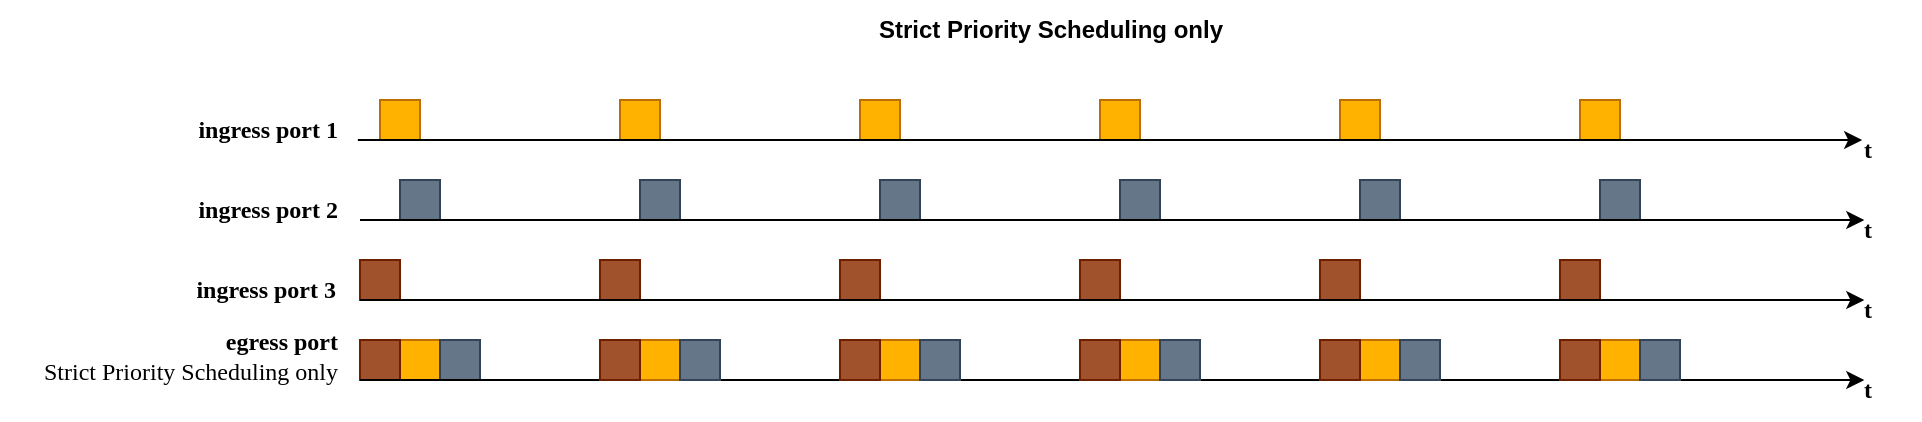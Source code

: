 <mxfile version="27.0.9">
  <diagram id="O1mQ8uQ72U-1HnI_qI8G" name="Page-1">
    <mxGraphModel dx="1845" dy="693" grid="1" gridSize="10" guides="1" tooltips="1" connect="1" arrows="1" fold="1" page="1" pageScale="1" pageWidth="827" pageHeight="1169" math="0" shadow="0">
      <root>
        <mxCell id="0" />
        <mxCell id="1" parent="0" />
        <mxCell id="SZPT0B9Jly421niiBveo-45" value="" style="rounded=0;whiteSpace=wrap;html=1;fillColor=#FFB300;fontColor=#000000;strokeColor=#BD7000;" parent="1" vertex="1">
          <mxGeometry x="160" y="170" width="20" height="20" as="geometry" />
        </mxCell>
        <mxCell id="SZPT0B9Jly421niiBveo-46" value="" style="rounded=0;whiteSpace=wrap;html=1;fillColor=#FFB300;fontColor=#000000;strokeColor=#BD7000;" parent="1" vertex="1">
          <mxGeometry x="280" y="170" width="20" height="20" as="geometry" />
        </mxCell>
        <mxCell id="SZPT0B9Jly421niiBveo-47" value="" style="rounded=0;whiteSpace=wrap;html=1;fillColor=#647687;fontColor=#ffffff;strokeColor=#314354;" parent="1" vertex="1">
          <mxGeometry x="170" y="210" width="20" height="20" as="geometry" />
        </mxCell>
        <mxCell id="SZPT0B9Jly421niiBveo-48" value="" style="rounded=0;whiteSpace=wrap;html=1;fillColor=#647687;fontColor=#ffffff;strokeColor=#314354;" parent="1" vertex="1">
          <mxGeometry x="290" y="210" width="20" height="20" as="geometry" />
        </mxCell>
        <mxCell id="SZPT0B9Jly421niiBveo-49" value="" style="rounded=0;whiteSpace=wrap;html=1;fillColor=#FFB300;fontColor=#000000;strokeColor=#BD7000;" parent="1" vertex="1">
          <mxGeometry x="170" y="290" width="20" height="20" as="geometry" />
        </mxCell>
        <mxCell id="SZPT0B9Jly421niiBveo-50" value="" style="rounded=0;whiteSpace=wrap;html=1;fillColor=#647687;fontColor=#ffffff;strokeColor=#314354;" parent="1" vertex="1">
          <mxGeometry x="190" y="290" width="20" height="20" as="geometry" />
        </mxCell>
        <mxCell id="SZPT0B9Jly421niiBveo-51" value="" style="rounded=0;whiteSpace=wrap;html=1;fillColor=#FFB300;fontColor=#000000;strokeColor=#BD7000;" parent="1" vertex="1">
          <mxGeometry x="400" y="170" width="20" height="20" as="geometry" />
        </mxCell>
        <mxCell id="SZPT0B9Jly421niiBveo-52" value="" style="rounded=0;whiteSpace=wrap;html=1;fillColor=#FFB300;fontColor=#000000;strokeColor=#BD7000;" parent="1" vertex="1">
          <mxGeometry x="520" y="170" width="20" height="20" as="geometry" />
        </mxCell>
        <mxCell id="SZPT0B9Jly421niiBveo-53" value="" style="rounded=0;whiteSpace=wrap;html=1;fillColor=#647687;fontColor=#ffffff;strokeColor=#314354;" parent="1" vertex="1">
          <mxGeometry x="410" y="210" width="20" height="20" as="geometry" />
        </mxCell>
        <mxCell id="SZPT0B9Jly421niiBveo-54" value="" style="rounded=0;whiteSpace=wrap;html=1;fillColor=#647687;fontColor=#ffffff;strokeColor=#314354;" parent="1" vertex="1">
          <mxGeometry x="530" y="210" width="20" height="20" as="geometry" />
        </mxCell>
        <mxCell id="SZPT0B9Jly421niiBveo-55" value="" style="rounded=0;whiteSpace=wrap;html=1;fillColor=#a0522d;fontColor=#ffffff;strokeColor=#6D1F00;" parent="1" vertex="1">
          <mxGeometry x="150" y="250" width="20" height="20" as="geometry" />
        </mxCell>
        <mxCell id="SZPT0B9Jly421niiBveo-56" value="" style="rounded=0;whiteSpace=wrap;html=1;fillColor=#a0522d;fontColor=#ffffff;strokeColor=#6D1F00;" parent="1" vertex="1">
          <mxGeometry x="270" y="250" width="20" height="20" as="geometry" />
        </mxCell>
        <mxCell id="SZPT0B9Jly421niiBveo-57" value="" style="rounded=0;whiteSpace=wrap;html=1;fillColor=#a0522d;fontColor=#ffffff;strokeColor=#6D1F00;" parent="1" vertex="1">
          <mxGeometry x="390" y="250" width="20" height="20" as="geometry" />
        </mxCell>
        <mxCell id="SZPT0B9Jly421niiBveo-58" value="" style="rounded=0;whiteSpace=wrap;html=1;fillColor=#a0522d;fontColor=#ffffff;strokeColor=#6D1F00;" parent="1" vertex="1">
          <mxGeometry x="510" y="250" width="20" height="20" as="geometry" />
        </mxCell>
        <mxCell id="SZPT0B9Jly421niiBveo-59" value="" style="rounded=0;whiteSpace=wrap;html=1;fillColor=#a0522d;fontColor=#ffffff;strokeColor=#6D1F00;" parent="1" vertex="1">
          <mxGeometry x="150" y="290" width="20" height="20" as="geometry" />
        </mxCell>
        <mxCell id="SZPT0B9Jly421niiBveo-60" value="" style="rounded=0;whiteSpace=wrap;html=1;fillColor=#FFB300;fontColor=#000000;strokeColor=#BD7000;" parent="1" vertex="1">
          <mxGeometry x="640" y="170" width="20" height="20" as="geometry" />
        </mxCell>
        <mxCell id="SZPT0B9Jly421niiBveo-61" value="" style="rounded=0;whiteSpace=wrap;html=1;fillColor=#FFB300;fontColor=#000000;strokeColor=#BD7000;" parent="1" vertex="1">
          <mxGeometry x="760" y="170" width="20" height="20" as="geometry" />
        </mxCell>
        <mxCell id="SZPT0B9Jly421niiBveo-62" value="" style="rounded=0;whiteSpace=wrap;html=1;fillColor=#647687;fontColor=#ffffff;strokeColor=#314354;" parent="1" vertex="1">
          <mxGeometry x="650" y="210" width="20" height="20" as="geometry" />
        </mxCell>
        <mxCell id="SZPT0B9Jly421niiBveo-63" value="" style="rounded=0;whiteSpace=wrap;html=1;fillColor=#647687;fontColor=#ffffff;strokeColor=#314354;" parent="1" vertex="1">
          <mxGeometry x="770" y="210" width="20" height="20" as="geometry" />
        </mxCell>
        <mxCell id="SZPT0B9Jly421niiBveo-64" value="" style="rounded=0;whiteSpace=wrap;html=1;fillColor=#a0522d;fontColor=#ffffff;strokeColor=#6D1F00;" parent="1" vertex="1">
          <mxGeometry x="630" y="250" width="20" height="20" as="geometry" />
        </mxCell>
        <mxCell id="SZPT0B9Jly421niiBveo-65" value="" style="rounded=0;whiteSpace=wrap;html=1;fillColor=#a0522d;fontColor=#ffffff;strokeColor=#6D1F00;" parent="1" vertex="1">
          <mxGeometry x="750" y="250" width="20" height="20" as="geometry" />
        </mxCell>
        <mxCell id="SZPT0B9Jly421niiBveo-66" value="" style="endArrow=classic;html=1;rounded=0;strokeColor=#000000;fontColor=#FFFFFF;labelBackgroundColor=none;" parent="1" edge="1">
          <mxGeometry width="50" height="50" relative="1" as="geometry">
            <mxPoint x="150" y="310" as="sourcePoint" />
            <mxPoint x="902.162" y="310" as="targetPoint" />
          </mxGeometry>
        </mxCell>
        <mxCell id="SZPT0B9Jly421niiBveo-67" value="" style="endArrow=classic;html=1;rounded=0;strokeColor=#000000;fontColor=#FFFFFF;labelBackgroundColor=none;" parent="1" edge="1">
          <mxGeometry width="50" height="50" relative="1" as="geometry">
            <mxPoint x="150" y="270" as="sourcePoint" />
            <mxPoint x="902.162" y="270" as="targetPoint" />
          </mxGeometry>
        </mxCell>
        <mxCell id="SZPT0B9Jly421niiBveo-68" value="" style="endArrow=classic;html=1;rounded=0;strokeColor=#000000;fontColor=#FFFFFF;labelBackgroundColor=none;" parent="1" edge="1">
          <mxGeometry width="50" height="50" relative="1" as="geometry">
            <mxPoint x="150" y="230" as="sourcePoint" />
            <mxPoint x="902.162" y="230" as="targetPoint" />
          </mxGeometry>
        </mxCell>
        <mxCell id="SZPT0B9Jly421niiBveo-69" value="" style="endArrow=classic;html=1;rounded=0;strokeColor=#000000;fontColor=#FFFFFF;labelBackgroundColor=none;" parent="1" edge="1">
          <mxGeometry width="50" height="50" relative="1" as="geometry">
            <mxPoint x="148.92" y="190" as="sourcePoint" />
            <mxPoint x="901.082" y="190" as="targetPoint" />
          </mxGeometry>
        </mxCell>
        <mxCell id="SZPT0B9Jly421niiBveo-70" value="&lt;b&gt;&lt;font face=&quot;Times New Roman&quot;&gt;&lt;font&gt;ingress port 1&lt;/font&gt;&lt;/font&gt;&lt;/b&gt;" style="text;html=1;align=right;verticalAlign=middle;resizable=0;points=[];autosize=1;strokeColor=none;fillColor=none;fontColor=#000000;" parent="1" vertex="1">
          <mxGeometry x="50" y="170" width="90" height="30" as="geometry" />
        </mxCell>
        <mxCell id="SZPT0B9Jly421niiBveo-71" value="&lt;b&gt;&lt;font face=&quot;Times New Roman&quot;&gt;&lt;font&gt;ingress port 2&lt;/font&gt;&lt;/font&gt;&lt;/b&gt;" style="text;html=1;align=right;verticalAlign=middle;resizable=0;points=[];autosize=1;strokeColor=none;fillColor=none;fontColor=#000000;" parent="1" vertex="1">
          <mxGeometry x="50" y="210" width="90" height="30" as="geometry" />
        </mxCell>
        <mxCell id="SZPT0B9Jly421niiBveo-72" value="&lt;b&gt;&lt;font face=&quot;Times New Roman&quot;&gt;&lt;font&gt;ingress port 3&lt;/font&gt;&lt;/font&gt;&lt;/b&gt;" style="text;html=1;align=right;verticalAlign=middle;resizable=0;points=[];autosize=1;strokeColor=none;fillColor=none;fontColor=#000000;" parent="1" vertex="1">
          <mxGeometry x="49" y="250" width="90" height="30" as="geometry" />
        </mxCell>
        <mxCell id="SZPT0B9Jly421niiBveo-73" value="&lt;b&gt;&lt;font face=&quot;Times New Roman&quot;&gt;&lt;font&gt;t&lt;/font&gt;&lt;/font&gt;&lt;/b&gt;" style="text;html=1;align=left;verticalAlign=middle;resizable=0;points=[];autosize=1;strokeColor=none;fillColor=none;fontColor=#000000;labelBackgroundColor=none;" parent="1" vertex="1">
          <mxGeometry x="900" y="180" width="30" height="30" as="geometry" />
        </mxCell>
        <mxCell id="SZPT0B9Jly421niiBveo-74" value="&lt;b&gt;&lt;font face=&quot;Times New Roman&quot;&gt;&lt;font&gt;t&lt;/font&gt;&lt;/font&gt;&lt;/b&gt;" style="text;html=1;align=left;verticalAlign=middle;resizable=0;points=[];autosize=1;strokeColor=none;fillColor=none;fontColor=#000000;labelBackgroundColor=none;" parent="1" vertex="1">
          <mxGeometry x="900" y="220" width="30" height="30" as="geometry" />
        </mxCell>
        <mxCell id="SZPT0B9Jly421niiBveo-75" value="&lt;b&gt;&lt;font face=&quot;Times New Roman&quot;&gt;&lt;font&gt;t&lt;/font&gt;&lt;/font&gt;&lt;/b&gt;" style="text;html=1;align=left;verticalAlign=middle;resizable=0;points=[];autosize=1;strokeColor=none;fillColor=none;fontColor=#000000;labelBackgroundColor=none;" parent="1" vertex="1">
          <mxGeometry x="900" y="260" width="30" height="30" as="geometry" />
        </mxCell>
        <mxCell id="SZPT0B9Jly421niiBveo-76" value="&lt;b&gt;&lt;font face=&quot;Times New Roman&quot;&gt;&lt;font&gt;t&lt;/font&gt;&lt;/font&gt;&lt;/b&gt;" style="text;html=1;align=left;verticalAlign=middle;resizable=0;points=[];autosize=1;strokeColor=none;fillColor=none;fontColor=#000000;labelBackgroundColor=none;" parent="1" vertex="1">
          <mxGeometry x="900" y="300" width="30" height="30" as="geometry" />
        </mxCell>
        <mxCell id="SZPT0B9Jly421niiBveo-77" value="" style="rounded=0;whiteSpace=wrap;html=1;fillColor=#FFB300;fontColor=#000000;strokeColor=#BD7000;" parent="1" vertex="1">
          <mxGeometry x="290" y="290" width="20" height="20" as="geometry" />
        </mxCell>
        <mxCell id="SZPT0B9Jly421niiBveo-78" value="" style="rounded=0;whiteSpace=wrap;html=1;fillColor=#647687;fontColor=#ffffff;strokeColor=#314354;" parent="1" vertex="1">
          <mxGeometry x="310" y="290" width="20" height="20" as="geometry" />
        </mxCell>
        <mxCell id="SZPT0B9Jly421niiBveo-79" value="" style="rounded=0;whiteSpace=wrap;html=1;fillColor=#a0522d;fontColor=#ffffff;strokeColor=#6D1F00;" parent="1" vertex="1">
          <mxGeometry x="270" y="290" width="20" height="20" as="geometry" />
        </mxCell>
        <mxCell id="SZPT0B9Jly421niiBveo-80" value="" style="rounded=0;whiteSpace=wrap;html=1;fillColor=#FFB300;fontColor=#000000;strokeColor=#BD7000;" parent="1" vertex="1">
          <mxGeometry x="410" y="290" width="20" height="20" as="geometry" />
        </mxCell>
        <mxCell id="SZPT0B9Jly421niiBveo-81" value="" style="rounded=0;whiteSpace=wrap;html=1;fillColor=#647687;fontColor=#ffffff;strokeColor=#314354;" parent="1" vertex="1">
          <mxGeometry x="430" y="290" width="20" height="20" as="geometry" />
        </mxCell>
        <mxCell id="SZPT0B9Jly421niiBveo-82" value="" style="rounded=0;whiteSpace=wrap;html=1;fillColor=#a0522d;fontColor=#ffffff;strokeColor=#6D1F00;" parent="1" vertex="1">
          <mxGeometry x="390" y="290" width="20" height="20" as="geometry" />
        </mxCell>
        <mxCell id="SZPT0B9Jly421niiBveo-83" value="" style="rounded=0;whiteSpace=wrap;html=1;fillColor=#FFB300;fontColor=#000000;strokeColor=#BD7000;" parent="1" vertex="1">
          <mxGeometry x="530" y="290" width="20" height="20" as="geometry" />
        </mxCell>
        <mxCell id="SZPT0B9Jly421niiBveo-84" value="" style="rounded=0;whiteSpace=wrap;html=1;fillColor=#647687;fontColor=#ffffff;strokeColor=#314354;" parent="1" vertex="1">
          <mxGeometry x="550" y="290" width="20" height="20" as="geometry" />
        </mxCell>
        <mxCell id="SZPT0B9Jly421niiBveo-85" value="" style="rounded=0;whiteSpace=wrap;html=1;fillColor=#a0522d;fontColor=#ffffff;strokeColor=#6D1F00;" parent="1" vertex="1">
          <mxGeometry x="510" y="290" width="20" height="20" as="geometry" />
        </mxCell>
        <mxCell id="SZPT0B9Jly421niiBveo-86" value="" style="rounded=0;whiteSpace=wrap;html=1;fillColor=#FFB300;fontColor=#000000;strokeColor=#BD7000;" parent="1" vertex="1">
          <mxGeometry x="650" y="290" width="20" height="20" as="geometry" />
        </mxCell>
        <mxCell id="SZPT0B9Jly421niiBveo-87" value="" style="rounded=0;whiteSpace=wrap;html=1;fillColor=#647687;fontColor=#ffffff;strokeColor=#314354;" parent="1" vertex="1">
          <mxGeometry x="670" y="290" width="20" height="20" as="geometry" />
        </mxCell>
        <mxCell id="SZPT0B9Jly421niiBveo-88" value="" style="rounded=0;whiteSpace=wrap;html=1;fillColor=#a0522d;fontColor=#ffffff;strokeColor=#6D1F00;" parent="1" vertex="1">
          <mxGeometry x="630" y="290" width="20" height="20" as="geometry" />
        </mxCell>
        <mxCell id="SZPT0B9Jly421niiBveo-89" value="" style="rounded=0;whiteSpace=wrap;html=1;fillColor=#FFB300;fontColor=#000000;strokeColor=#BD7000;" parent="1" vertex="1">
          <mxGeometry x="770" y="290" width="20" height="20" as="geometry" />
        </mxCell>
        <mxCell id="SZPT0B9Jly421niiBveo-90" value="" style="rounded=0;whiteSpace=wrap;html=1;fillColor=#647687;fontColor=#ffffff;strokeColor=#314354;" parent="1" vertex="1">
          <mxGeometry x="790" y="290" width="20" height="20" as="geometry" />
        </mxCell>
        <mxCell id="SZPT0B9Jly421niiBveo-91" value="" style="rounded=0;whiteSpace=wrap;html=1;fillColor=#a0522d;fontColor=#ffffff;strokeColor=#6D1F00;" parent="1" vertex="1">
          <mxGeometry x="750" y="290" width="20" height="20" as="geometry" />
        </mxCell>
        <mxCell id="SZPT0B9Jly421niiBveo-92" value="&lt;b&gt;Strict Priority Scheduling only&lt;/b&gt;" style="text;html=1;align=center;verticalAlign=middle;resizable=0;points=[];autosize=1;strokeColor=none;fillColor=none;fontColor=#000000;" parent="1" vertex="1">
          <mxGeometry x="395" y="120" width="200" height="30" as="geometry" />
        </mxCell>
        <mxCell id="fOR0tNIUoEo1FcCIywwQ-1" value="&lt;font style=&quot;&quot; face=&quot;Times New Roman&quot;&gt;&lt;font style=&quot;&quot;&gt;&lt;b&gt;egress port&lt;/b&gt;&lt;br&gt;Strict Priority Scheduling only&lt;/font&gt;&lt;/font&gt;" style="text;html=1;align=right;verticalAlign=middle;resizable=0;points=[];autosize=1;strokeColor=none;fillColor=none;fontColor=#000000;" vertex="1" parent="1">
          <mxGeometry x="-30" y="278" width="170" height="40" as="geometry" />
        </mxCell>
      </root>
    </mxGraphModel>
  </diagram>
</mxfile>
